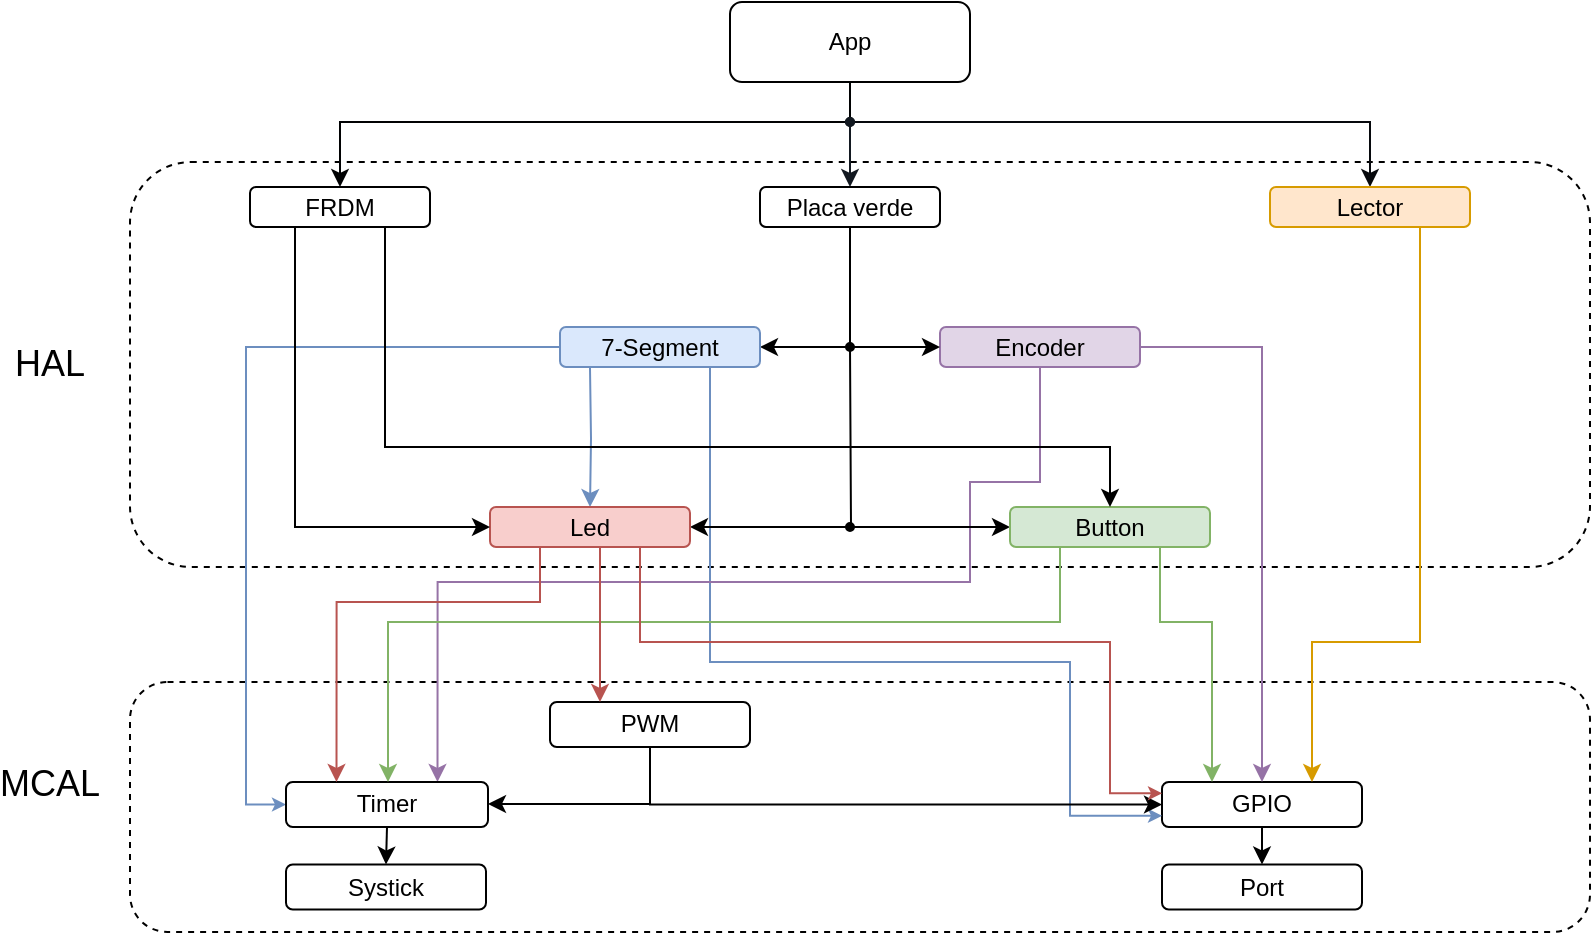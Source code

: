 <mxfile version="13.8.1" type="device"><diagram name="Page-1" id="42789a77-a242-8287-6e28-9cd8cfd52e62"><mxGraphModel dx="2081" dy="1398" grid="1" gridSize="10" guides="1" tooltips="1" connect="1" arrows="1" fold="1" page="1" pageScale="1" pageWidth="1100" pageHeight="850" background="#ffffff" math="0" shadow="0"><root><mxCell id="0"/><mxCell id="1" parent="0"/><mxCell id="ZAxptcUq_QOGQQ_C8um7-1" value="" style="rounded=1;whiteSpace=wrap;html=1;dashed=1;" vertex="1" parent="1"><mxGeometry x="-1030" y="-745" width="730" height="202.5" as="geometry"/></mxCell><mxCell id="ZAxptcUq_QOGQQ_C8um7-2" value="" style="rounded=1;whiteSpace=wrap;html=1;dashed=1;" vertex="1" parent="1"><mxGeometry x="-1030" y="-485" width="730" height="125" as="geometry"/></mxCell><mxCell id="ZAxptcUq_QOGQQ_C8um7-3" style="edgeStyle=orthogonalEdgeStyle;rounded=0;orthogonalLoop=1;jettySize=auto;html=1;exitX=0.5;exitY=1;exitDx=0;exitDy=0;entryX=0.5;entryY=0;entryDx=0;entryDy=0;startArrow=none;startFill=0;endArrow=classic;endFill=1;fillColor=#dae8fc;strokeColor=#010203;" edge="1" parent="1" source="ZAxptcUq_QOGQQ_C8um7-4" target="ZAxptcUq_QOGQQ_C8um7-42"><mxGeometry relative="1" as="geometry"><Array as="points"><mxPoint x="-670" y="-765"/><mxPoint x="-925" y="-765"/></Array></mxGeometry></mxCell><mxCell id="ZAxptcUq_QOGQQ_C8um7-4" value="App" style="rounded=1;whiteSpace=wrap;html=1;" vertex="1" parent="1"><mxGeometry x="-730" y="-825" width="120" height="40" as="geometry"/></mxCell><mxCell id="ZAxptcUq_QOGQQ_C8um7-5" style="edgeStyle=orthogonalEdgeStyle;rounded=0;orthogonalLoop=1;jettySize=auto;html=1;exitX=0.5;exitY=1;exitDx=0;exitDy=0;entryX=0.5;entryY=0;entryDx=0;entryDy=0;" edge="1" parent="1" source="ZAxptcUq_QOGQQ_C8um7-6" target="ZAxptcUq_QOGQQ_C8um7-24"><mxGeometry relative="1" as="geometry"/></mxCell><mxCell id="ZAxptcUq_QOGQQ_C8um7-6" value="GPIO" style="rounded=1;whiteSpace=wrap;html=1;" vertex="1" parent="1"><mxGeometry x="-514" y="-435" width="100" height="22.5" as="geometry"/></mxCell><mxCell id="ZAxptcUq_QOGQQ_C8um7-7" style="edgeStyle=orthogonalEdgeStyle;rounded=0;orthogonalLoop=1;jettySize=auto;html=1;startArrow=classic;startFill=1;endArrow=oval;endFill=1;startSize=6;endSize=4;" edge="1" parent="1" source="ZAxptcUq_QOGQQ_C8um7-11"><mxGeometry relative="1" as="geometry"><mxPoint x="-670.0" y="-652.5" as="targetPoint"/></mxGeometry></mxCell><mxCell id="ZAxptcUq_QOGQQ_C8um7-8" style="edgeStyle=orthogonalEdgeStyle;rounded=0;orthogonalLoop=1;jettySize=auto;html=1;entryX=0.5;entryY=0;entryDx=0;entryDy=0;startArrow=none;startFill=0;endArrow=classic;endFill=1;fillColor=#dae8fc;strokeColor=#6c8ebf;" edge="1" parent="1" target="ZAxptcUq_QOGQQ_C8um7-39"><mxGeometry relative="1" as="geometry"><mxPoint x="-800" y="-642" as="sourcePoint"/></mxGeometry></mxCell><mxCell id="ZAxptcUq_QOGQQ_C8um7-9" style="edgeStyle=orthogonalEdgeStyle;rounded=0;orthogonalLoop=1;jettySize=auto;html=1;exitX=0.75;exitY=1;exitDx=0;exitDy=0;entryX=0;entryY=0.75;entryDx=0;entryDy=0;startArrow=none;startFill=0;startSize=6;endArrow=classic;endFill=1;endSize=4;strokeColor=#6c8ebf;fillColor=#dae8fc;" edge="1" parent="1" source="ZAxptcUq_QOGQQ_C8um7-11" target="ZAxptcUq_QOGQQ_C8um7-6"><mxGeometry relative="1" as="geometry"><Array as="points"><mxPoint x="-740" y="-495"/><mxPoint x="-560" y="-495"/><mxPoint x="-560" y="-418"/></Array></mxGeometry></mxCell><mxCell id="ZAxptcUq_QOGQQ_C8um7-10" style="edgeStyle=orthogonalEdgeStyle;rounded=0;orthogonalLoop=1;jettySize=auto;html=1;exitX=0;exitY=0.5;exitDx=0;exitDy=0;entryX=0;entryY=0.5;entryDx=0;entryDy=0;startArrow=none;startFill=0;startSize=6;endArrow=classic;endFill=1;endSize=4;strokeColor=#6c8ebf;fillColor=#dae8fc;" edge="1" parent="1" source="ZAxptcUq_QOGQQ_C8um7-11" target="ZAxptcUq_QOGQQ_C8um7-26"><mxGeometry relative="1" as="geometry"/></mxCell><mxCell id="ZAxptcUq_QOGQQ_C8um7-11" value="7-Segment" style="rounded=1;whiteSpace=wrap;html=1;fillColor=#dae8fc;strokeColor=#6c8ebf;" vertex="1" parent="1"><mxGeometry x="-815" y="-662.5" width="100" height="20" as="geometry"/></mxCell><mxCell id="ZAxptcUq_QOGQQ_C8um7-12" style="edgeStyle=orthogonalEdgeStyle;rounded=0;orthogonalLoop=1;jettySize=auto;html=1;exitX=0.75;exitY=1;exitDx=0;exitDy=0;entryX=0.75;entryY=0;entryDx=0;entryDy=0;startArrow=none;startFill=0;endArrow=classic;endFill=1;fillColor=#ffe6cc;strokeColor=#d79b00;" edge="1" parent="1" source="ZAxptcUq_QOGQQ_C8um7-14" target="ZAxptcUq_QOGQQ_C8um7-6"><mxGeometry relative="1" as="geometry"><Array as="points"><mxPoint x="-385" y="-505"/><mxPoint x="-439" y="-505"/></Array></mxGeometry></mxCell><mxCell id="ZAxptcUq_QOGQQ_C8um7-13" style="edgeStyle=orthogonalEdgeStyle;rounded=0;orthogonalLoop=1;jettySize=auto;html=1;exitX=0.5;exitY=0;exitDx=0;exitDy=0;startArrow=classic;startFill=1;endArrow=oval;endFill=1;fillColor=#dae8fc;startSize=6;endSize=4;strokeColor=#07090D;" edge="1" parent="1" source="ZAxptcUq_QOGQQ_C8um7-14"><mxGeometry relative="1" as="geometry"><mxPoint x="-670" y="-765" as="targetPoint"/><Array as="points"><mxPoint x="-410" y="-765"/></Array></mxGeometry></mxCell><mxCell id="ZAxptcUq_QOGQQ_C8um7-14" value="Lector" style="rounded=1;whiteSpace=wrap;html=1;fillColor=#ffe6cc;strokeColor=#d79b00;" vertex="1" parent="1"><mxGeometry x="-460" y="-732.5" width="100" height="20" as="geometry"/></mxCell><mxCell id="ZAxptcUq_QOGQQ_C8um7-15" value="Systick" style="rounded=1;whiteSpace=wrap;html=1;" vertex="1" parent="1"><mxGeometry x="-952" y="-393.75" width="100" height="22.5" as="geometry"/></mxCell><mxCell id="ZAxptcUq_QOGQQ_C8um7-16" style="edgeStyle=orthogonalEdgeStyle;rounded=0;orthogonalLoop=1;jettySize=auto;html=1;exitX=0.5;exitY=1;exitDx=0;exitDy=0;entryX=0.75;entryY=0;entryDx=0;entryDy=0;startArrow=none;startFill=0;endArrow=classic;endFill=1;fillColor=#e1d5e7;strokeColor=#9673a6;" edge="1" parent="1" source="ZAxptcUq_QOGQQ_C8um7-18" target="ZAxptcUq_QOGQQ_C8um7-26"><mxGeometry relative="1" as="geometry"><Array as="points"><mxPoint x="-575" y="-585"/><mxPoint x="-610" y="-585"/><mxPoint x="-610" y="-535"/><mxPoint x="-876" y="-535"/></Array></mxGeometry></mxCell><mxCell id="ZAxptcUq_QOGQQ_C8um7-17" style="edgeStyle=orthogonalEdgeStyle;rounded=0;orthogonalLoop=1;jettySize=auto;html=1;exitX=1;exitY=0.5;exitDx=0;exitDy=0;entryX=0.5;entryY=0;entryDx=0;entryDy=0;startArrow=none;startFill=0;endArrow=classic;endFill=1;fillColor=#e1d5e7;strokeColor=#9673a6;" edge="1" parent="1" source="ZAxptcUq_QOGQQ_C8um7-18" target="ZAxptcUq_QOGQQ_C8um7-6"><mxGeometry relative="1" as="geometry"/></mxCell><mxCell id="ZAxptcUq_QOGQQ_C8um7-18" value="Encoder" style="rounded=1;whiteSpace=wrap;html=1;fillColor=#e1d5e7;strokeColor=#9673a6;" vertex="1" parent="1"><mxGeometry x="-625" y="-662.5" width="100" height="20" as="geometry"/></mxCell><mxCell id="ZAxptcUq_QOGQQ_C8um7-19" style="edgeStyle=orthogonalEdgeStyle;rounded=0;orthogonalLoop=1;jettySize=auto;html=1;exitX=0.5;exitY=1;exitDx=0;exitDy=0;entryX=0;entryY=0.5;entryDx=0;entryDy=0;startArrow=none;startFill=0;endArrow=classic;endFill=1;" edge="1" parent="1" source="ZAxptcUq_QOGQQ_C8um7-21" target="ZAxptcUq_QOGQQ_C8um7-18"><mxGeometry relative="1" as="geometry"/></mxCell><mxCell id="ZAxptcUq_QOGQQ_C8um7-20" style="edgeStyle=orthogonalEdgeStyle;rounded=0;orthogonalLoop=1;jettySize=auto;html=1;exitX=0.5;exitY=0;exitDx=0;exitDy=0;startArrow=classic;startFill=1;endArrow=oval;endFill=1;fillColor=#dae8fc;startSize=6;endSize=4;strokeColor=#131921;" edge="1" parent="1" source="ZAxptcUq_QOGQQ_C8um7-21"><mxGeometry relative="1" as="geometry"><mxPoint x="-670" y="-765" as="targetPoint"/></mxGeometry></mxCell><mxCell id="ZAxptcUq_QOGQQ_C8um7-21" value="Placa verde" style="rounded=1;whiteSpace=wrap;html=1;" vertex="1" parent="1"><mxGeometry x="-715" y="-732.5" width="90" height="20" as="geometry"/></mxCell><mxCell id="ZAxptcUq_QOGQQ_C8um7-22" value="&lt;font style=&quot;font-size: 18px&quot;&gt;MCAL&lt;/font&gt;" style="text;html=1;strokeColor=none;fillColor=none;align=center;verticalAlign=middle;whiteSpace=wrap;rounded=0;" vertex="1" parent="1"><mxGeometry x="-1090" y="-443.75" width="40" height="20" as="geometry"/></mxCell><mxCell id="ZAxptcUq_QOGQQ_C8um7-23" value="&lt;font style=&quot;font-size: 18px&quot;&gt;HAL&lt;/font&gt;" style="text;html=1;strokeColor=none;fillColor=none;align=center;verticalAlign=middle;whiteSpace=wrap;rounded=0;" vertex="1" parent="1"><mxGeometry x="-1090" y="-653.75" width="40" height="20" as="geometry"/></mxCell><mxCell id="ZAxptcUq_QOGQQ_C8um7-24" value="Port" style="rounded=1;whiteSpace=wrap;html=1;" vertex="1" parent="1"><mxGeometry x="-514" y="-393.75" width="100" height="22.5" as="geometry"/></mxCell><mxCell id="ZAxptcUq_QOGQQ_C8um7-25" style="edgeStyle=orthogonalEdgeStyle;rounded=0;orthogonalLoop=1;jettySize=auto;html=1;exitX=0.5;exitY=1;exitDx=0;exitDy=0;entryX=0.5;entryY=0;entryDx=0;entryDy=0;" edge="1" parent="1" source="ZAxptcUq_QOGQQ_C8um7-26" target="ZAxptcUq_QOGQQ_C8um7-15"><mxGeometry relative="1" as="geometry"/></mxCell><mxCell id="ZAxptcUq_QOGQQ_C8um7-26" value="Timer" style="rounded=1;whiteSpace=wrap;html=1;" vertex="1" parent="1"><mxGeometry x="-952" y="-435" width="101" height="22.5" as="geometry"/></mxCell><mxCell id="ZAxptcUq_QOGQQ_C8um7-29" style="edgeStyle=orthogonalEdgeStyle;rounded=0;orthogonalLoop=1;jettySize=auto;html=1;exitX=0.5;exitY=1;exitDx=0;exitDy=0;entryX=0;entryY=0.5;entryDx=0;entryDy=0;startArrow=none;startFill=0;endArrow=classic;endFill=1;" edge="1" parent="1" source="ZAxptcUq_QOGQQ_C8um7-30" target="ZAxptcUq_QOGQQ_C8um7-6"><mxGeometry relative="1" as="geometry"><mxPoint x="-686" y="-423.75" as="targetPoint"/></mxGeometry></mxCell><mxCell id="ZAxptcUq_QOGQQ_C8um7-43" style="edgeStyle=orthogonalEdgeStyle;rounded=0;orthogonalLoop=1;jettySize=auto;html=1;" edge="1" parent="1" source="ZAxptcUq_QOGQQ_C8um7-30" target="ZAxptcUq_QOGQQ_C8um7-26"><mxGeometry relative="1" as="geometry"><Array as="points"><mxPoint x="-770" y="-424"/></Array></mxGeometry></mxCell><mxCell id="ZAxptcUq_QOGQQ_C8um7-30" value="PWM" style="rounded=1;whiteSpace=wrap;html=1;" vertex="1" parent="1"><mxGeometry x="-820" y="-475" width="100" height="22.5" as="geometry"/></mxCell><mxCell id="ZAxptcUq_QOGQQ_C8um7-31" style="edgeStyle=orthogonalEdgeStyle;rounded=0;orthogonalLoop=1;jettySize=auto;html=1;exitX=0;exitY=0.5;exitDx=0;exitDy=0;startArrow=classic;startFill=1;endArrow=oval;endFill=1;endSize=4;" edge="1" parent="1" source="ZAxptcUq_QOGQQ_C8um7-34"><mxGeometry relative="1" as="geometry"><mxPoint x="-670" y="-562.5" as="targetPoint"/></mxGeometry></mxCell><mxCell id="ZAxptcUq_QOGQQ_C8um7-32" style="edgeStyle=orthogonalEdgeStyle;rounded=0;orthogonalLoop=1;jettySize=auto;html=1;exitX=0.75;exitY=1;exitDx=0;exitDy=0;entryX=0.25;entryY=0;entryDx=0;entryDy=0;startArrow=none;startFill=0;endArrow=classic;endFill=1;fillColor=#d5e8d4;strokeColor=#82b366;" edge="1" parent="1" source="ZAxptcUq_QOGQQ_C8um7-34" target="ZAxptcUq_QOGQQ_C8um7-6"><mxGeometry relative="1" as="geometry"><Array as="points"><mxPoint x="-515" y="-515"/><mxPoint x="-489" y="-515"/></Array></mxGeometry></mxCell><mxCell id="ZAxptcUq_QOGQQ_C8um7-33" style="edgeStyle=orthogonalEdgeStyle;rounded=0;orthogonalLoop=1;jettySize=auto;html=1;exitX=0.25;exitY=1;exitDx=0;exitDy=0;startArrow=none;startFill=0;endArrow=classic;endFill=1;fillColor=#d5e8d4;strokeColor=#82b366;" edge="1" parent="1" source="ZAxptcUq_QOGQQ_C8um7-34" target="ZAxptcUq_QOGQQ_C8um7-26"><mxGeometry relative="1" as="geometry"><Array as="points"><mxPoint x="-565" y="-515"/><mxPoint x="-901" y="-515"/></Array></mxGeometry></mxCell><mxCell id="ZAxptcUq_QOGQQ_C8um7-34" value="Button" style="rounded=1;whiteSpace=wrap;html=1;fillColor=#d5e8d4;strokeColor=#82b366;" vertex="1" parent="1"><mxGeometry x="-590" y="-572.5" width="100" height="20" as="geometry"/></mxCell><mxCell id="ZAxptcUq_QOGQQ_C8um7-35" style="edgeStyle=orthogonalEdgeStyle;rounded=0;orthogonalLoop=1;jettySize=auto;html=1;exitX=1;exitY=0.5;exitDx=0;exitDy=0;startArrow=classic;startFill=1;endArrow=none;endFill=0;" edge="1" parent="1" source="ZAxptcUq_QOGQQ_C8um7-39"><mxGeometry relative="1" as="geometry"><mxPoint x="-670.0" y="-652.5" as="targetPoint"/></mxGeometry></mxCell><mxCell id="ZAxptcUq_QOGQQ_C8um7-36" style="edgeStyle=orthogonalEdgeStyle;rounded=0;orthogonalLoop=1;jettySize=auto;html=1;exitX=0.5;exitY=1;exitDx=0;exitDy=0;entryX=0.25;entryY=0;entryDx=0;entryDy=0;startArrow=none;startFill=0;endArrow=classic;endFill=1;fillColor=#f8cecc;strokeColor=#b85450;" edge="1" parent="1" source="ZAxptcUq_QOGQQ_C8um7-39" target="ZAxptcUq_QOGQQ_C8um7-30"><mxGeometry relative="1" as="geometry"><Array as="points"><mxPoint x="-795" y="-552"/></Array></mxGeometry></mxCell><mxCell id="ZAxptcUq_QOGQQ_C8um7-37" style="edgeStyle=orthogonalEdgeStyle;rounded=0;orthogonalLoop=1;jettySize=auto;html=1;exitX=0.25;exitY=1;exitDx=0;exitDy=0;entryX=0.25;entryY=0;entryDx=0;entryDy=0;startArrow=none;startFill=0;endArrow=classic;endFill=1;fillColor=#f8cecc;strokeColor=#b85450;" edge="1" parent="1" source="ZAxptcUq_QOGQQ_C8um7-39" target="ZAxptcUq_QOGQQ_C8um7-26"><mxGeometry relative="1" as="geometry"><Array as="points"><mxPoint x="-825" y="-525"/><mxPoint x="-927" y="-525"/></Array></mxGeometry></mxCell><mxCell id="ZAxptcUq_QOGQQ_C8um7-38" style="edgeStyle=orthogonalEdgeStyle;rounded=0;orthogonalLoop=1;jettySize=auto;html=1;exitX=0.75;exitY=1;exitDx=0;exitDy=0;entryX=0;entryY=0.25;entryDx=0;entryDy=0;startArrow=none;startFill=0;startSize=6;endArrow=classic;endFill=1;endSize=4;strokeColor=#b85450;fillColor=#f8cecc;" edge="1" parent="1" source="ZAxptcUq_QOGQQ_C8um7-39" target="ZAxptcUq_QOGQQ_C8um7-6"><mxGeometry relative="1" as="geometry"><Array as="points"><mxPoint x="-775" y="-505"/><mxPoint x="-540" y="-505"/><mxPoint x="-540" y="-429"/></Array></mxGeometry></mxCell><mxCell id="ZAxptcUq_QOGQQ_C8um7-39" value="Led" style="rounded=1;whiteSpace=wrap;html=1;fillColor=#f8cecc;strokeColor=#b85450;" vertex="1" parent="1"><mxGeometry x="-850" y="-572.5" width="100" height="20" as="geometry"/></mxCell><mxCell id="ZAxptcUq_QOGQQ_C8um7-40" style="edgeStyle=orthogonalEdgeStyle;rounded=0;orthogonalLoop=1;jettySize=auto;html=1;exitX=0.25;exitY=1;exitDx=0;exitDy=0;entryX=0;entryY=0.5;entryDx=0;entryDy=0;startArrow=none;startFill=0;endArrow=classic;endFill=1;" edge="1" parent="1" source="ZAxptcUq_QOGQQ_C8um7-42" target="ZAxptcUq_QOGQQ_C8um7-39"><mxGeometry relative="1" as="geometry"/></mxCell><mxCell id="ZAxptcUq_QOGQQ_C8um7-41" style="edgeStyle=orthogonalEdgeStyle;rounded=0;orthogonalLoop=1;jettySize=auto;html=1;exitX=0.75;exitY=1;exitDx=0;exitDy=0;entryX=0.5;entryY=0;entryDx=0;entryDy=0;startArrow=none;startFill=0;endArrow=classic;endFill=1;" edge="1" parent="1" source="ZAxptcUq_QOGQQ_C8um7-42" target="ZAxptcUq_QOGQQ_C8um7-34"><mxGeometry relative="1" as="geometry"><Array as="points"><mxPoint x="-902" y="-602.5"/><mxPoint x="-540" y="-602.5"/></Array></mxGeometry></mxCell><mxCell id="ZAxptcUq_QOGQQ_C8um7-42" value="FRDM" style="rounded=1;whiteSpace=wrap;html=1;" vertex="1" parent="1"><mxGeometry x="-970" y="-732.5" width="90" height="20" as="geometry"/></mxCell></root></mxGraphModel></diagram></mxfile>